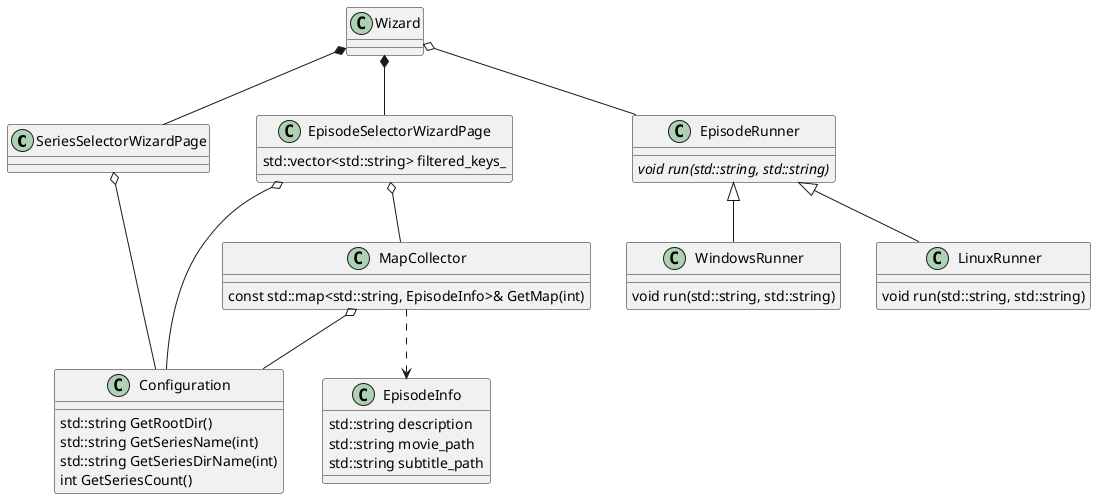 @startuml

SeriesSelectorWizardPage o-- Configuration
Wizard *-- SeriesSelectorWizardPage
Wizard *-- EpisodeSelectorWizardPage
EpisodeSelectorWizardPage o-- MapCollector
EpisodeSelectorWizardPage o-- Configuration
MapCollector o-- Configuration
Wizard o-- EpisodeRunner
EpisodeRunner <|-- WindowsRunner
EpisodeRunner <|-- LinuxRunner
MapCollector ..> EpisodeInfo

class Configuration {
  std::string GetRootDir()
  std::string GetSeriesName(int)
  std::string GetSeriesDirName(int)
  int GetSeriesCount()
}

class MapCollector {
   const std::map<std::string, EpisodeInfo>& GetMap(int)
}

class EpisodeRunner {
  {abstract} void run(std::string, std::string)
}

class WindowsRunner {
  void run(std::string, std::string)
}

class LinuxRunner {
  void run(std::string, std::string)
}

class EpisodeInfo {
  std::string description
  std::string movie_path
  std::string subtitle_path
}

class EpisodeSelectorWizardPage {
  std::vector<std::string> filtered_keys_
}

@enduml
